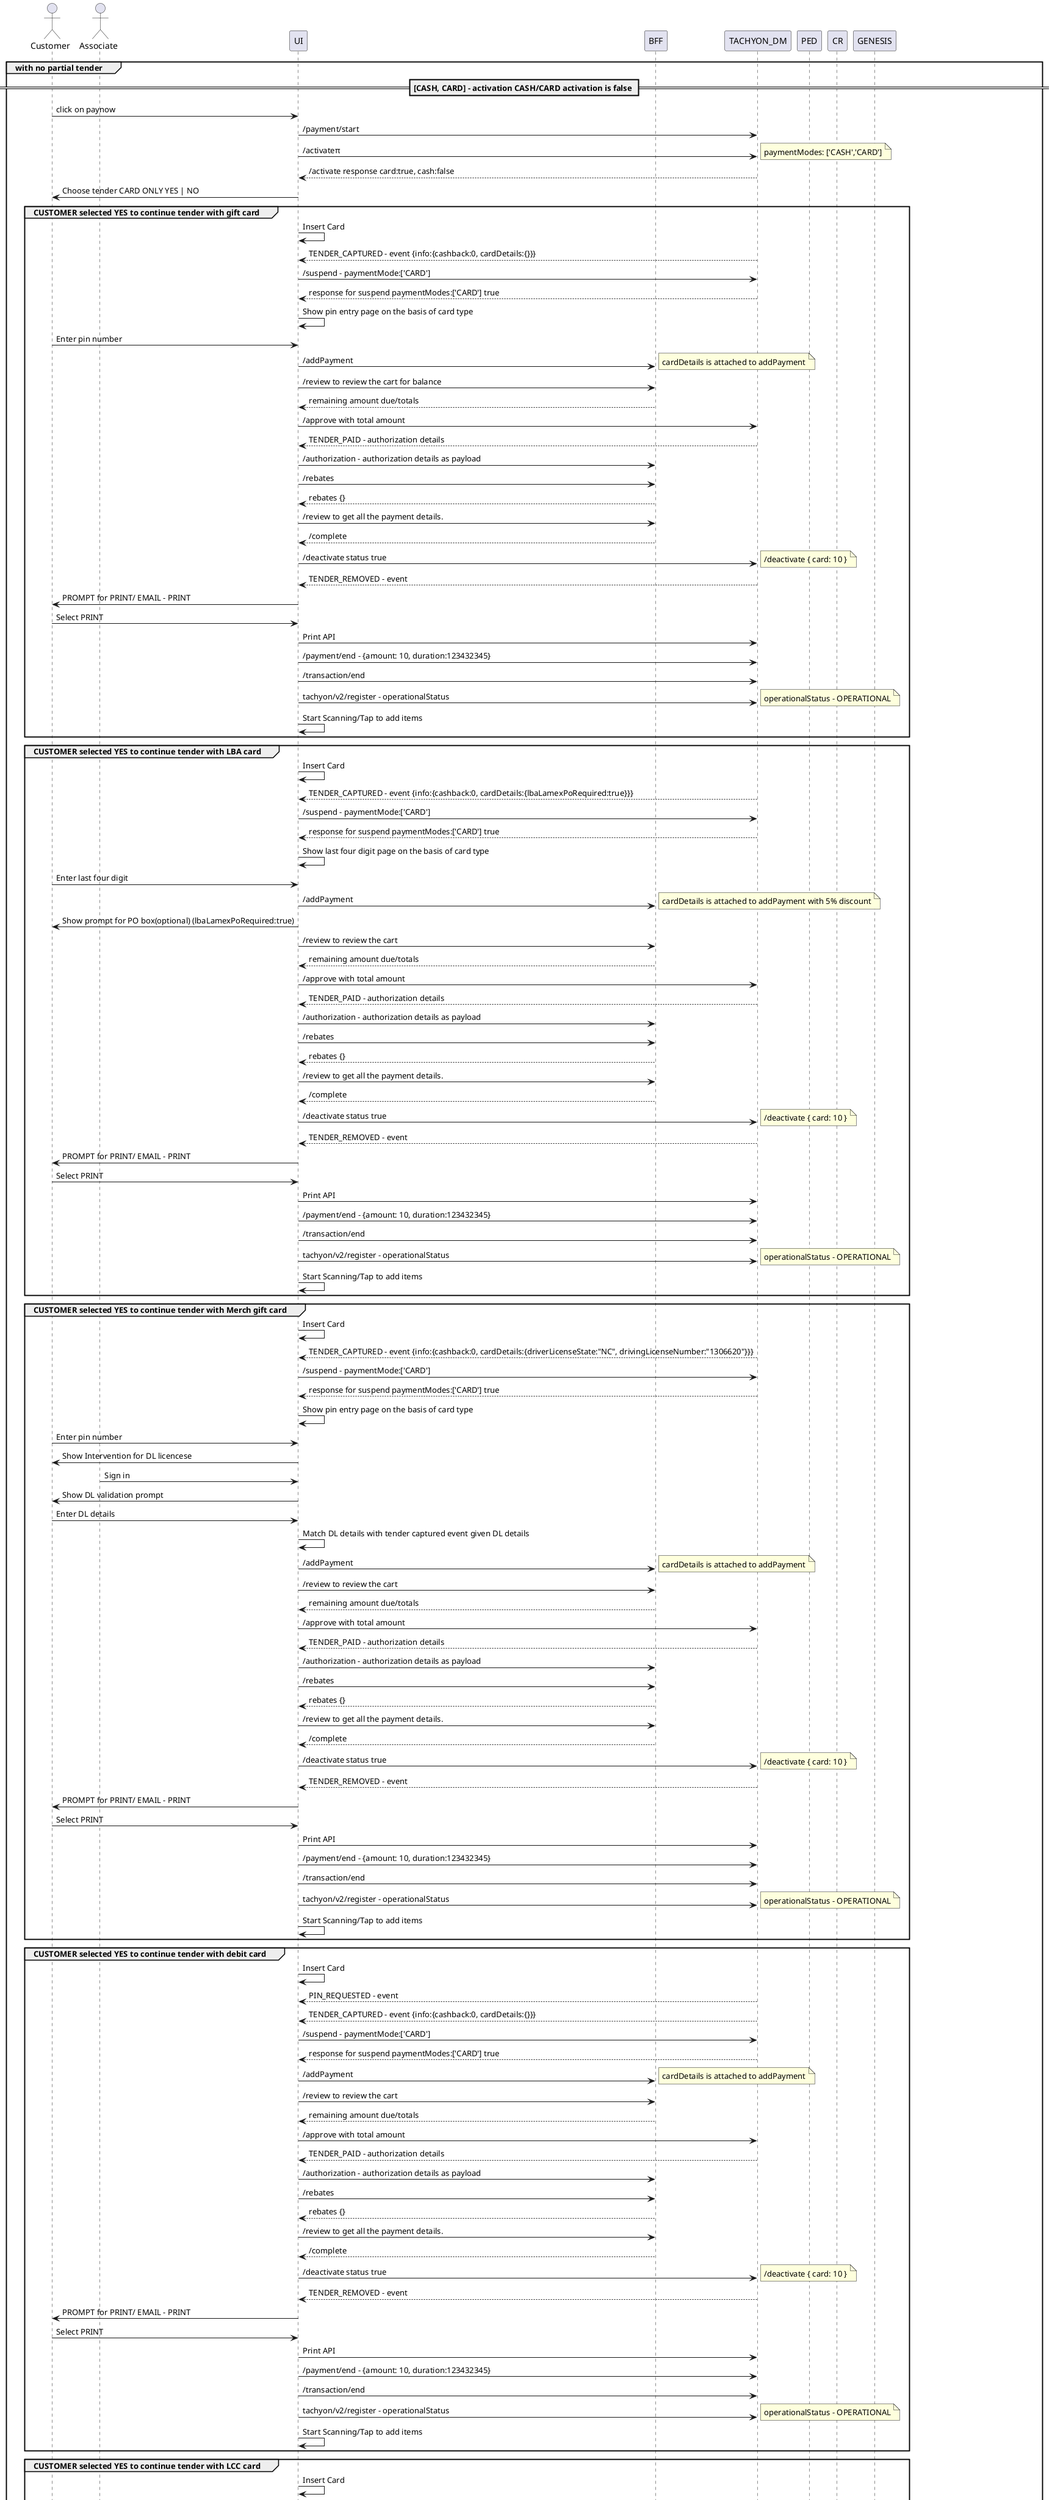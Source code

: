 @startuml
actor Customer as USER
actor Associate as ASSOCIATE
participant UI as UI
participant BFF as BFF
participant TACHYON_DM as TACHYON_DM
participant PED as PED
participant CR as CR

group with no partial tender

== [CASH, CARD] - activation CASH/CARD activation is false ==
USER -> UI: click on paynow
UI -> TACHYON_DM: /payment/start
UI -> TACHYON_DM: /activateπ
note right: paymentModes: ['CASH','CARD']
TACHYON_DM --> UI: /activate response card:true, cash:false
UI -> USER: Choose tender CARD ONLY YES | NO
group CUSTOMER selected YES to continue tender with gift card 
    UI -> UI: Insert Card
    TACHYON_DM --> UI: TENDER_CAPTURED - event {info:{cashback:0, cardDetails:{}}}
    UI -> TACHYON_DM: /suspend - paymentMode:['CARD']
    TACHYON_DM --> UI: response for suspend paymentModes:['CARD'] true
    UI->UI: Show pin entry page on the basis of card type
    USER->UI: Enter pin number
    UI -> BFF: /addPayment
    note right: cardDetails is attached to addPayment
    UI->BFF: /review to review the cart for balance
    BFF --> UI: remaining amount due/totals
    UI -> TACHYON_DM: /approve with total amount
    TACHYON_DM --> UI: TENDER_PAID - authorization details
    UI -> BFF: /authorization - authorization details as payload
    UI->BFF: /rebates
    BFF-->UI: rebates {}
    UI->BFF: /review to get all the payment details.
    BFF--> UI: /complete
    UI-> TACHYON_DM: /deactivate status true
    note right: /deactivate { card: 10 }
    TACHYON_DM --> UI: TENDER_REMOVED - event
    UI -> USER: PROMPT for PRINT/ EMAIL - PRINT
    USER -> UI: Select PRINT
    UI-> TACHYON_DM: Print API
    UI -> TACHYON_DM: /payment/end - {amount: 10, duration:123432345}
    UI -> TACHYON_DM: /transaction/end 
    UI -> TACHYON_DM: tachyon/v2/register - operationalStatus
    note right: operationalStatus - OPERATIONAL
    UI-> UI: Start Scanning/Tap to add items 
end
group CUSTOMER selected YES to continue tender with LBA card 
    UI -> UI: Insert Card
    TACHYON_DM --> UI: TENDER_CAPTURED - event {info:{cashback:0, cardDetails:{lbaLamexPoRequired:true}}} 
    UI -> TACHYON_DM: /suspend - paymentMode:['CARD']
    TACHYON_DM --> UI: response for suspend paymentModes:['CARD'] true
    UI->UI: Show last four digit page on the basis of card type
    USER->UI: Enter last four digit
    UI -> BFF: /addPayment
    note right: cardDetails is attached to addPayment with 5% discount
    UI->USER: Show prompt for PO box(optional) (lbaLamexPoRequired:true)
    UI->BFF: /review to review the cart 
    BFF --> UI: remaining amount due/totals
    UI -> TACHYON_DM: /approve with total amount
    TACHYON_DM --> UI: TENDER_PAID - authorization details
    UI -> BFF: /authorization - authorization details as payload
    UI->BFF: /rebates
    BFF-->UI: rebates {}
    UI->BFF: /review to get all the payment details.
    BFF--> UI: /complete
    UI->TACHYON_DM: /deactivate status true
    note right: /deactivate { card: 10 }
    TACHYON_DM --> UI: TENDER_REMOVED - event
    UI->USER: PROMPT for PRINT/ EMAIL - PRINT
    USER->UI: Select PRINT
    UI->TACHYON_DM: Print API
    UI->TACHYON_DM: /payment/end - {amount: 10, duration:123432345}
    UI->TACHYON_DM: /transaction/end 
    UI->TACHYON_DM: tachyon/v2/register - operationalStatus
    note right: operationalStatus - OPERATIONAL
    UI->UI: Start Scanning/Tap to add items 
end
group CUSTOMER selected YES to continue tender with Merch gift card 
    UI -> UI: Insert Card
    TACHYON_DM --> UI: TENDER_CAPTURED - event {info:{cashback:0, cardDetails:{driverLicenseState:"NC", drivingLicenseNumber:"1306620"}}} 
    UI -> TACHYON_DM: /suspend - paymentMode:['CARD']
    TACHYON_DM --> UI: response for suspend paymentModes:['CARD'] true
    UI->UI: Show pin entry page on the basis of card type
    USER->UI: Enter pin number
    UI->USER: Show Intervention for DL licencese
    ASSOCIATE->UI: Sign in
    UI->USER: Show DL validation prompt
    USER->UI: Enter DL details
    UI->UI: Match DL details with tender captured event given DL details
    UI -> BFF: /addPayment
    note right: cardDetails is attached to addPayment
    UI->BFF: /review to review the cart 
    BFF --> UI: remaining amount due/totals
    UI -> TACHYON_DM: /approve with total amount
    TACHYON_DM --> UI: TENDER_PAID - authorization details
    UI -> BFF: /authorization - authorization details as payload
    UI->BFF: /rebates
    BFF-->UI: rebates {}
    UI->BFF: /review to get all the payment details.
    BFF--> UI: /complete
    UI-> TACHYON_DM: /deactivate status true
    note right: /deactivate { card: 10 }
    TACHYON_DM --> UI: TENDER_REMOVED - event
    UI -> USER: PROMPT for PRINT/ EMAIL - PRINT
    USER -> UI: Select PRINT
    UI-> TACHYON_DM: Print API
    UI -> TACHYON_DM: /payment/end - {amount: 10, duration:123432345}
    UI -> TACHYON_DM: /transaction/end 
    UI -> TACHYON_DM: tachyon/v2/register - operationalStatus
    note right: operationalStatus - OPERATIONAL
    UI-> UI: Start Scanning/Tap to add items 
end
group CUSTOMER selected YES to continue tender with debit card 
    UI -> UI: Insert Card
    TACHYON_DM --> UI: PIN_REQUESTED - event
    TACHYON_DM --> UI: TENDER_CAPTURED - event {info:{cashback:0, cardDetails:{}}}
    UI -> TACHYON_DM: /suspend - paymentMode:['CARD']
    TACHYON_DM --> UI: response for suspend paymentModes:['CARD'] true
    UI -> BFF: /addPayment
    note right: cardDetails is attached to addPayment
    UI->BFF: /review to review the cart 
    BFF --> UI: remaining amount due/totals
    UI -> TACHYON_DM: /approve with total amount
    TACHYON_DM --> UI: TENDER_PAID - authorization details
    UI -> BFF: /authorization - authorization details as payload
    UI->BFF: /rebates
    BFF-->UI: rebates {}
    UI->BFF: /review to get all the payment details.
    BFF--> UI: /complete
    UI->TACHYON_DM: /deactivate status true
    note right: /deactivate { card: 10 }
    TACHYON_DM --> UI: TENDER_REMOVED - event
    UI -> USER: PROMPT for PRINT/ EMAIL - PRINT
    USER -> UI: Select PRINT
    UI-> TACHYON_DM: Print API
    UI -> TACHYON_DM: /payment/end - {amount: 10, duration:123432345}
    UI -> TACHYON_DM: /transaction/end 
    UI -> TACHYON_DM: tachyon/v2/register - operationalStatus
    note right: operationalStatus - OPERATIONAL
    UI-> UI: Start Scanning/Tap to add items 
end
group CUSTOMER selected YES to continue tender with LCC card 
    UI -> UI: Insert Card
    TACHYON_DM --> UI: TENDER_CAPTURED - event {info:{cashback:0, cardDetails:{}}}
    UI -> TACHYON_DM: /suspend - paymentMode:['CARD']
    TACHYON_DM --> UI: response for suspend paymentModes:['CARD'] true
    UI -> BFF: /addPayment
    note right: cardDetails is attached to addPayment
    BFF--> UI: lowesCardOption for promo
    UI->USER: show LCC financing options
    USER->UI: Select LCC Promotion
    UI->BFF: /cart/checkout/promo/reprice  -  attached selected lowes promo option
    UI->BFF: /review to review the cart 
    BFF --> UI: remaining amount due/totals
    TACHYON_DM-->UI: SIGNATURE_REQUESTED event
    USER->UI:  Signature on PED
    UI -> TACHYON_DM: /approve with total amount
    TACHYON_DM --> UI: TENDER_PAID - authorization details
    UI -> BFF: /authorization - authorization details as payload
    UI->BFF: /rebates
    BFF-->UI: rebates {}
    UI->BFF: /review to get all the payment details.
    BFF--> UI: /complete
    UI->TACHYON_DM: /deactivate status true
    note right: /deactivate { card: 10 }
    TACHYON_DM --> UI: TENDER_REMOVED - event
    UI -> USER: PROMPT for PRINT/ EMAIL - PRINT
    USER -> UI: Select PRINT
    UI-> TACHYON_DM: Print API
    UI -> TACHYON_DM: /payment/end - {amount: 10, duration:123432345}
    UI -> TACHYON_DM: /transaction/end 
    UI -> TACHYON_DM: tachyon/v2/register - operationalStatus
    note right: operationalStatus - OPERATIONAL
    UI-> UI: Start Scanning/Tap to add items 
end
group CUSTOMER selected YES to continue tender with LAR card 
    UI -> UI: Insert Card
    TACHYON_DM --> UI: TENDER_CAPTURED - event {info:{cashback:0, cardDetails:{}}}
    UI -> TACHYON_DM: /suspend - paymentMode:['CARD']
    TACHYON_DM --> UI: response for suspend paymentModes:['CARD'] true
    UI -> BFF: /addPayment
    note right: cardDetails is attached to addPayment
    BFF-->UI: /addpayment response - LARauthBuyerdetails { poRequired, claimNbrRequired, taxExempt }
    UI->UI: Process add payment response and show prompt for PO, claim and taxExempt
    alt if taxExempt == 'Y'
    UI->USER: Show prompt for taxExempt choice YES and NO
    USER->UI: Confirm tax exempt
    alt if user select yes 
    UI-> USER: Show intervention for tax assistance
    end
    else if user selects no
    UI->UI: Cancel LAR tender
    end
    alt if poRequired and claimNbrRequired == 'Y'
    UI-> USER: Show PO and claim number prompt
    USER->UI: Enter PO and claim number
    end
    UI->BFF: /review to review the cart 
    BFF --> UI: remaining amount due/totals
    UI -> TACHYON_DM: /approve with total amount
    TACHYON_DM --> UI: TENDER_PAID - authorization details
    UI -> BFF: /authorization - authorization details as payload with poClaim
    UI->BFF: /rebates
    BFF-->UI: rebates {}
    UI->BFF: /review to get all the payment details.
    BFF--> UI: /complete
    UI->TACHYON_DM: /deactivate status true
    note right: /deactivate { card: 10 }
    TACHYON_DM --> UI: TENDER_REMOVED - event
    UI -> USER: PROMPT for PRINT/ EMAIL - PRINT
    USER -> UI: Select PRINT
    UI-> TACHYON_DM: Print API
    UI -> TACHYON_DM: /payment/end - {amount: 10, duration:123432345}
    UI -> TACHYON_DM: /transaction/end 
    UI -> TACHYON_DM: tachyon/v2/register - operationalStatus
    note right: operationalStatus - OPERATIONAL
    UI-> UI: Start Scanning/Tap to add items 
end
group CUSTOMER selected NO - View Cart
    UI -> USER: Intervention login
    ASSOCIATE -> UI: Login
    note right: UI will be shown with the payment mode failure info 
    UI -> USER: View Cart | Suspend Sale
    USER -> UI: customer selected View Cart
    UI -> BFF: /cart/view call
    UI -> UI: updated the new payment mode to CARD only
    USER -> UI: only click of paynow activate CARD 
    note right: activate response status: true
end
group CUSTOMER selected NO - Suspend Sale
    UI -> USER: Intervention login
    ASSOCIATE -> UI: Login
    note right: UI will be shown with the payment mode failure info 
    UI -> USER: View Cart | Suspend Sale
    USER -> UI: customer selected Suspend Sale
    UI -> BFF: /clearCart
    UI -> UI: cart switch to intermediate controller
== CART SWITCH ==
    UI -> GENESIS: ?action=saveInvoice
    UI --> GENESIS: pml <receipt template>
    UI -> TACHYON_DM: print receipt
    UI -> TACHYON_DM: tachyon/v2/register
    note right: operationalStatus - OPERATIONAL (paymentModes: ['CASH', 'CARD'])
    UI -> UI: update paymentModes
    UI -> UI: Start Scanning Screen
end
end
